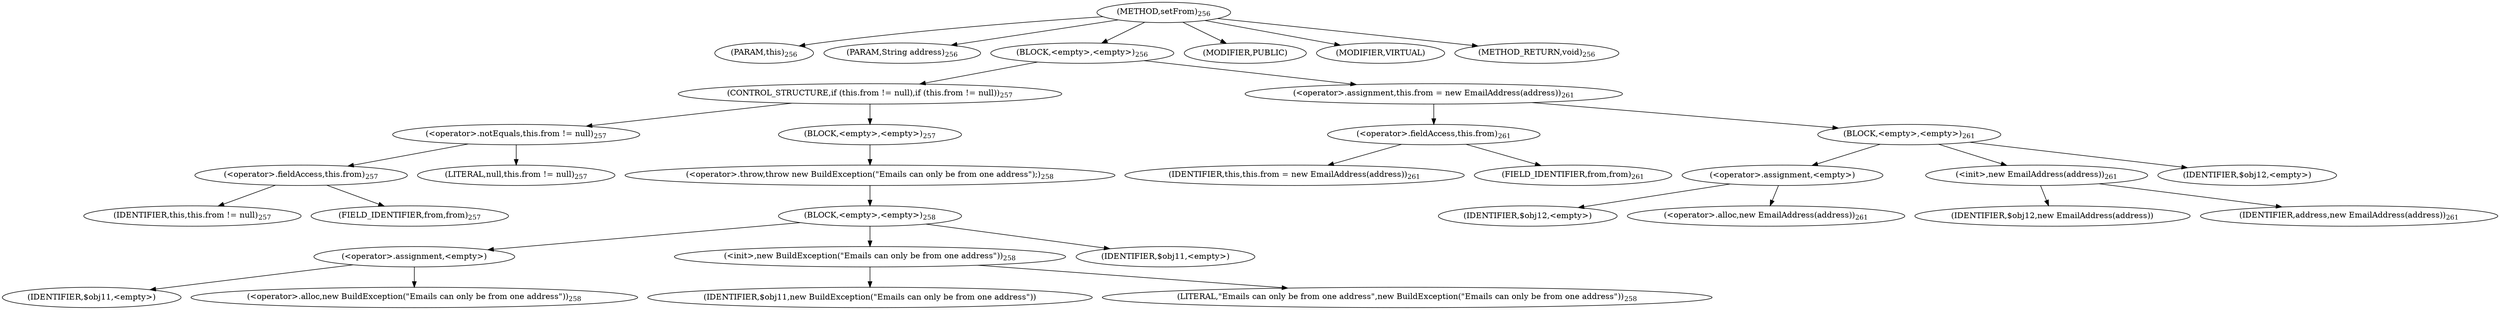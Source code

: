 digraph "setFrom" {  
"337" [label = <(METHOD,setFrom)<SUB>256</SUB>> ]
"33" [label = <(PARAM,this)<SUB>256</SUB>> ]
"338" [label = <(PARAM,String address)<SUB>256</SUB>> ]
"339" [label = <(BLOCK,&lt;empty&gt;,&lt;empty&gt;)<SUB>256</SUB>> ]
"340" [label = <(CONTROL_STRUCTURE,if (this.from != null),if (this.from != null))<SUB>257</SUB>> ]
"341" [label = <(&lt;operator&gt;.notEquals,this.from != null)<SUB>257</SUB>> ]
"342" [label = <(&lt;operator&gt;.fieldAccess,this.from)<SUB>257</SUB>> ]
"32" [label = <(IDENTIFIER,this,this.from != null)<SUB>257</SUB>> ]
"343" [label = <(FIELD_IDENTIFIER,from,from)<SUB>257</SUB>> ]
"344" [label = <(LITERAL,null,this.from != null)<SUB>257</SUB>> ]
"345" [label = <(BLOCK,&lt;empty&gt;,&lt;empty&gt;)<SUB>257</SUB>> ]
"346" [label = <(&lt;operator&gt;.throw,throw new BuildException(&quot;Emails can only be from one address&quot;);)<SUB>258</SUB>> ]
"347" [label = <(BLOCK,&lt;empty&gt;,&lt;empty&gt;)<SUB>258</SUB>> ]
"348" [label = <(&lt;operator&gt;.assignment,&lt;empty&gt;)> ]
"349" [label = <(IDENTIFIER,$obj11,&lt;empty&gt;)> ]
"350" [label = <(&lt;operator&gt;.alloc,new BuildException(&quot;Emails can only be from one address&quot;))<SUB>258</SUB>> ]
"351" [label = <(&lt;init&gt;,new BuildException(&quot;Emails can only be from one address&quot;))<SUB>258</SUB>> ]
"352" [label = <(IDENTIFIER,$obj11,new BuildException(&quot;Emails can only be from one address&quot;))> ]
"353" [label = <(LITERAL,&quot;Emails can only be from one address&quot;,new BuildException(&quot;Emails can only be from one address&quot;))<SUB>258</SUB>> ]
"354" [label = <(IDENTIFIER,$obj11,&lt;empty&gt;)> ]
"355" [label = <(&lt;operator&gt;.assignment,this.from = new EmailAddress(address))<SUB>261</SUB>> ]
"356" [label = <(&lt;operator&gt;.fieldAccess,this.from)<SUB>261</SUB>> ]
"34" [label = <(IDENTIFIER,this,this.from = new EmailAddress(address))<SUB>261</SUB>> ]
"357" [label = <(FIELD_IDENTIFIER,from,from)<SUB>261</SUB>> ]
"358" [label = <(BLOCK,&lt;empty&gt;,&lt;empty&gt;)<SUB>261</SUB>> ]
"359" [label = <(&lt;operator&gt;.assignment,&lt;empty&gt;)> ]
"360" [label = <(IDENTIFIER,$obj12,&lt;empty&gt;)> ]
"361" [label = <(&lt;operator&gt;.alloc,new EmailAddress(address))<SUB>261</SUB>> ]
"362" [label = <(&lt;init&gt;,new EmailAddress(address))<SUB>261</SUB>> ]
"363" [label = <(IDENTIFIER,$obj12,new EmailAddress(address))> ]
"364" [label = <(IDENTIFIER,address,new EmailAddress(address))<SUB>261</SUB>> ]
"365" [label = <(IDENTIFIER,$obj12,&lt;empty&gt;)> ]
"366" [label = <(MODIFIER,PUBLIC)> ]
"367" [label = <(MODIFIER,VIRTUAL)> ]
"368" [label = <(METHOD_RETURN,void)<SUB>256</SUB>> ]
  "337" -> "33" 
  "337" -> "338" 
  "337" -> "339" 
  "337" -> "366" 
  "337" -> "367" 
  "337" -> "368" 
  "339" -> "340" 
  "339" -> "355" 
  "340" -> "341" 
  "340" -> "345" 
  "341" -> "342" 
  "341" -> "344" 
  "342" -> "32" 
  "342" -> "343" 
  "345" -> "346" 
  "346" -> "347" 
  "347" -> "348" 
  "347" -> "351" 
  "347" -> "354" 
  "348" -> "349" 
  "348" -> "350" 
  "351" -> "352" 
  "351" -> "353" 
  "355" -> "356" 
  "355" -> "358" 
  "356" -> "34" 
  "356" -> "357" 
  "358" -> "359" 
  "358" -> "362" 
  "358" -> "365" 
  "359" -> "360" 
  "359" -> "361" 
  "362" -> "363" 
  "362" -> "364" 
}
